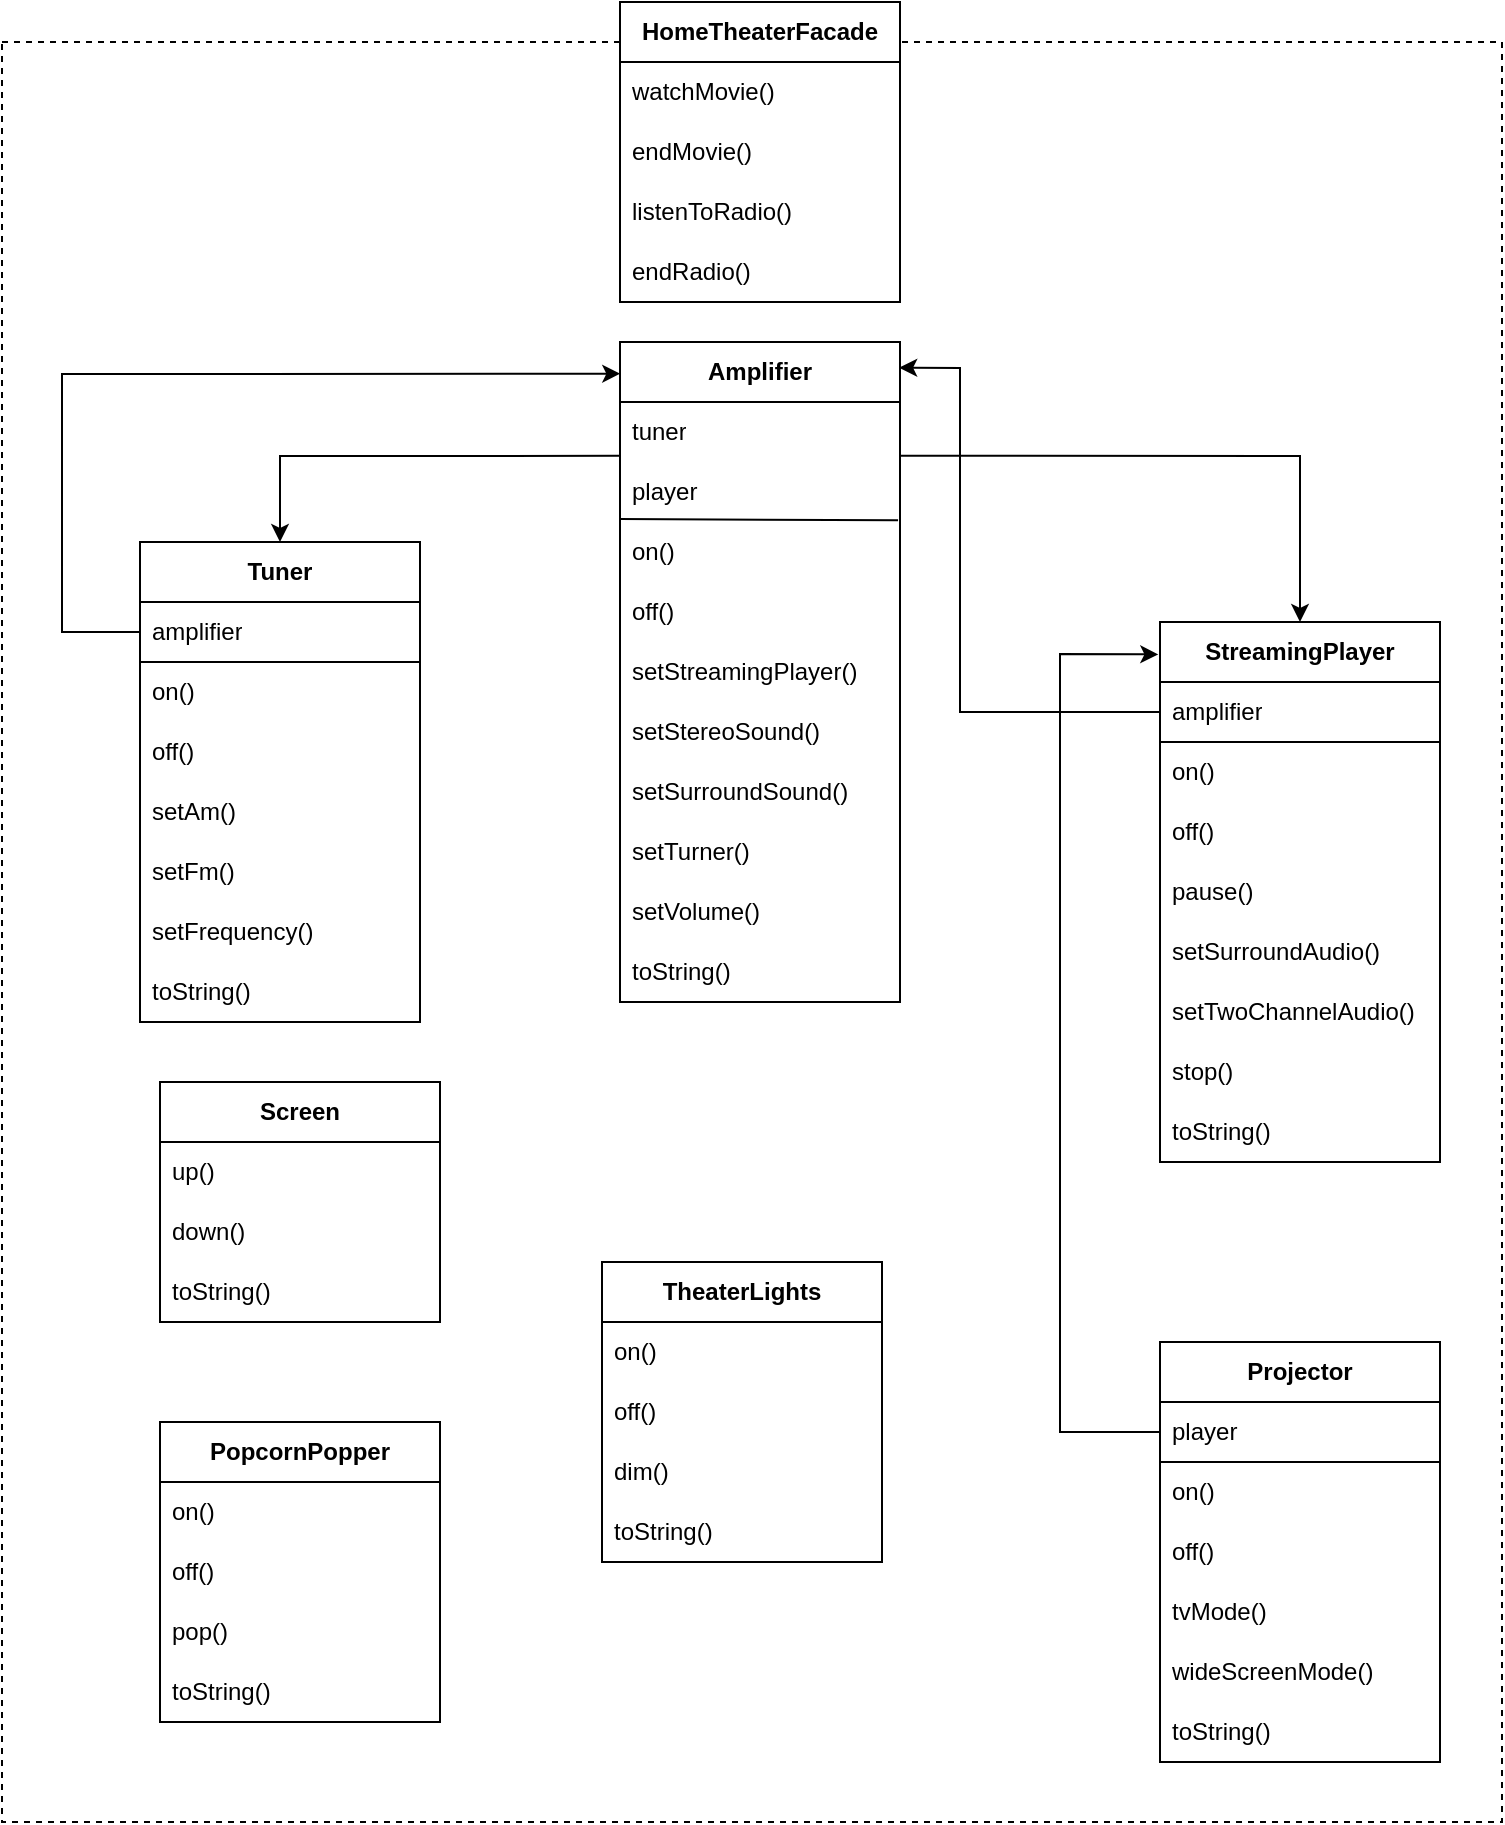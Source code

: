 <mxfile version="20.7.4" type="device"><diagram id="ahAyE9eUKxN_0jiChCt0" name="Sayfa -1"><mxGraphModel dx="778" dy="1197" grid="1" gridSize="10" guides="1" tooltips="1" connect="1" arrows="1" fold="1" page="1" pageScale="1" pageWidth="827" pageHeight="1169" math="0" shadow="0"><root><mxCell id="0"/><mxCell id="1" parent="0"/><mxCell id="Ad1kCbq5W4mDWJnmIl6T-1" value="" style="rounded=0;whiteSpace=wrap;html=1;fillColor=none;dashed=1;" parent="1" vertex="1"><mxGeometry x="30" y="30" width="750" height="890" as="geometry"/></mxCell><mxCell id="Xu5nBgAOn4UwW8rYezAq-13" value="&lt;b&gt;Tuner&lt;/b&gt;" style="swimlane;fontStyle=0;childLayout=stackLayout;horizontal=1;startSize=30;horizontalStack=0;resizeParent=1;resizeParentMax=0;resizeLast=0;collapsible=1;marginBottom=0;whiteSpace=wrap;html=1;" parent="1" vertex="1"><mxGeometry x="99" y="280" width="140" height="240" as="geometry"/></mxCell><mxCell id="Xu5nBgAOn4UwW8rYezAq-14" value="amplifier" style="text;strokeColor=default;fillColor=none;align=left;verticalAlign=middle;spacingLeft=4;spacingRight=4;overflow=hidden;points=[[0,0.5],[1,0.5]];portConstraint=eastwest;rotatable=0;whiteSpace=wrap;html=1;" parent="Xu5nBgAOn4UwW8rYezAq-13" vertex="1"><mxGeometry y="30" width="140" height="30" as="geometry"/></mxCell><mxCell id="qSXcWTG-9DvNS1jZI2Ln-6" value="on()" style="text;strokeColor=none;fillColor=none;align=left;verticalAlign=middle;spacingLeft=4;spacingRight=4;overflow=hidden;points=[[0,0.5],[1,0.5]];portConstraint=eastwest;rotatable=0;whiteSpace=wrap;html=1;" parent="Xu5nBgAOn4UwW8rYezAq-13" vertex="1"><mxGeometry y="60" width="140" height="30" as="geometry"/></mxCell><mxCell id="qSXcWTG-9DvNS1jZI2Ln-5" value="off()" style="text;strokeColor=none;fillColor=none;align=left;verticalAlign=middle;spacingLeft=4;spacingRight=4;overflow=hidden;points=[[0,0.5],[1,0.5]];portConstraint=eastwest;rotatable=0;whiteSpace=wrap;html=1;" parent="Xu5nBgAOn4UwW8rYezAq-13" vertex="1"><mxGeometry y="90" width="140" height="30" as="geometry"/></mxCell><mxCell id="qSXcWTG-9DvNS1jZI2Ln-4" value="setAm()" style="text;strokeColor=none;fillColor=none;align=left;verticalAlign=middle;spacingLeft=4;spacingRight=4;overflow=hidden;points=[[0,0.5],[1,0.5]];portConstraint=eastwest;rotatable=0;whiteSpace=wrap;html=1;" parent="Xu5nBgAOn4UwW8rYezAq-13" vertex="1"><mxGeometry y="120" width="140" height="30" as="geometry"/></mxCell><mxCell id="qSXcWTG-9DvNS1jZI2Ln-3" value="setFm()" style="text;strokeColor=none;fillColor=none;align=left;verticalAlign=middle;spacingLeft=4;spacingRight=4;overflow=hidden;points=[[0,0.5],[1,0.5]];portConstraint=eastwest;rotatable=0;whiteSpace=wrap;html=1;" parent="Xu5nBgAOn4UwW8rYezAq-13" vertex="1"><mxGeometry y="150" width="140" height="30" as="geometry"/></mxCell><mxCell id="qSXcWTG-9DvNS1jZI2Ln-2" value="setFrequency()" style="text;strokeColor=none;fillColor=none;align=left;verticalAlign=middle;spacingLeft=4;spacingRight=4;overflow=hidden;points=[[0,0.5],[1,0.5]];portConstraint=eastwest;rotatable=0;whiteSpace=wrap;html=1;" parent="Xu5nBgAOn4UwW8rYezAq-13" vertex="1"><mxGeometry y="180" width="140" height="30" as="geometry"/></mxCell><mxCell id="qSXcWTG-9DvNS1jZI2Ln-1" value="toString()" style="text;strokeColor=none;fillColor=none;align=left;verticalAlign=middle;spacingLeft=4;spacingRight=4;overflow=hidden;points=[[0,0.5],[1,0.5]];portConstraint=eastwest;rotatable=0;whiteSpace=wrap;html=1;" parent="Xu5nBgAOn4UwW8rYezAq-13" vertex="1"><mxGeometry y="210" width="140" height="30" as="geometry"/></mxCell><mxCell id="qSXcWTG-9DvNS1jZI2Ln-7" value="&lt;b&gt;Amplifier&lt;/b&gt;" style="swimlane;fontStyle=0;childLayout=stackLayout;horizontal=1;startSize=30;horizontalStack=0;resizeParent=1;resizeParentMax=0;resizeLast=0;collapsible=1;marginBottom=0;whiteSpace=wrap;html=1;" parent="1" vertex="1"><mxGeometry x="339" y="180" width="140" height="330" as="geometry"/></mxCell><mxCell id="qSXcWTG-9DvNS1jZI2Ln-8" value="tuner" style="text;strokeColor=none;fillColor=none;align=left;verticalAlign=middle;spacingLeft=4;spacingRight=4;overflow=hidden;points=[[0,0.5],[1,0.5]];portConstraint=eastwest;rotatable=0;whiteSpace=wrap;html=1;" parent="qSXcWTG-9DvNS1jZI2Ln-7" vertex="1"><mxGeometry y="30" width="140" height="30" as="geometry"/></mxCell><mxCell id="qSXcWTG-9DvNS1jZI2Ln-9" value="player" style="text;strokeColor=none;fillColor=none;align=left;verticalAlign=middle;spacingLeft=4;spacingRight=4;overflow=hidden;points=[[0,0.5],[1,0.5]];portConstraint=eastwest;rotatable=0;whiteSpace=wrap;html=1;" parent="qSXcWTG-9DvNS1jZI2Ln-7" vertex="1"><mxGeometry y="60" width="140" height="30" as="geometry"/></mxCell><mxCell id="qSXcWTG-9DvNS1jZI2Ln-10" value="on()" style="text;strokeColor=none;fillColor=none;align=left;verticalAlign=middle;spacingLeft=4;spacingRight=4;overflow=hidden;points=[[0,0.5],[1,0.5]];portConstraint=eastwest;rotatable=0;whiteSpace=wrap;html=1;" parent="qSXcWTG-9DvNS1jZI2Ln-7" vertex="1"><mxGeometry y="90" width="140" height="30" as="geometry"/></mxCell><mxCell id="qSXcWTG-9DvNS1jZI2Ln-11" value="off()" style="text;strokeColor=none;fillColor=none;align=left;verticalAlign=middle;spacingLeft=4;spacingRight=4;overflow=hidden;points=[[0,0.5],[1,0.5]];portConstraint=eastwest;rotatable=0;whiteSpace=wrap;html=1;" parent="qSXcWTG-9DvNS1jZI2Ln-7" vertex="1"><mxGeometry y="120" width="140" height="30" as="geometry"/></mxCell><mxCell id="qSXcWTG-9DvNS1jZI2Ln-12" value="setStreamingPlayer()" style="text;strokeColor=none;fillColor=none;align=left;verticalAlign=middle;spacingLeft=4;spacingRight=4;overflow=hidden;points=[[0,0.5],[1,0.5]];portConstraint=eastwest;rotatable=0;whiteSpace=wrap;html=1;" parent="qSXcWTG-9DvNS1jZI2Ln-7" vertex="1"><mxGeometry y="150" width="140" height="30" as="geometry"/></mxCell><mxCell id="qSXcWTG-9DvNS1jZI2Ln-13" value="setStereoSound()" style="text;strokeColor=none;fillColor=none;align=left;verticalAlign=middle;spacingLeft=4;spacingRight=4;overflow=hidden;points=[[0,0.5],[1,0.5]];portConstraint=eastwest;rotatable=0;whiteSpace=wrap;html=1;" parent="qSXcWTG-9DvNS1jZI2Ln-7" vertex="1"><mxGeometry y="180" width="140" height="30" as="geometry"/></mxCell><mxCell id="qSXcWTG-9DvNS1jZI2Ln-14" value="setSurroundSound()" style="text;strokeColor=none;fillColor=none;align=left;verticalAlign=middle;spacingLeft=4;spacingRight=4;overflow=hidden;points=[[0,0.5],[1,0.5]];portConstraint=eastwest;rotatable=0;whiteSpace=wrap;html=1;" parent="qSXcWTG-9DvNS1jZI2Ln-7" vertex="1"><mxGeometry y="210" width="140" height="30" as="geometry"/></mxCell><mxCell id="qSXcWTG-9DvNS1jZI2Ln-17" value="setTurner()" style="text;strokeColor=none;fillColor=none;align=left;verticalAlign=middle;spacingLeft=4;spacingRight=4;overflow=hidden;points=[[0,0.5],[1,0.5]];portConstraint=eastwest;rotatable=0;whiteSpace=wrap;html=1;" parent="qSXcWTG-9DvNS1jZI2Ln-7" vertex="1"><mxGeometry y="240" width="140" height="30" as="geometry"/></mxCell><mxCell id="qSXcWTG-9DvNS1jZI2Ln-16" value="setVolume()" style="text;strokeColor=none;fillColor=none;align=left;verticalAlign=middle;spacingLeft=4;spacingRight=4;overflow=hidden;points=[[0,0.5],[1,0.5]];portConstraint=eastwest;rotatable=0;whiteSpace=wrap;html=1;" parent="qSXcWTG-9DvNS1jZI2Ln-7" vertex="1"><mxGeometry y="270" width="140" height="30" as="geometry"/></mxCell><mxCell id="qSXcWTG-9DvNS1jZI2Ln-15" value="toString()" style="text;strokeColor=none;fillColor=none;align=left;verticalAlign=middle;spacingLeft=4;spacingRight=4;overflow=hidden;points=[[0,0.5],[1,0.5]];portConstraint=eastwest;rotatable=0;whiteSpace=wrap;html=1;" parent="qSXcWTG-9DvNS1jZI2Ln-7" vertex="1"><mxGeometry y="300" width="140" height="30" as="geometry"/></mxCell><mxCell id="qSXcWTG-9DvNS1jZI2Ln-18" value="" style="endArrow=none;html=1;rounded=0;entryX=0.993;entryY=-0.029;entryDx=0;entryDy=0;entryPerimeter=0;exitX=-0.003;exitY=-0.048;exitDx=0;exitDy=0;exitPerimeter=0;" parent="qSXcWTG-9DvNS1jZI2Ln-7" source="qSXcWTG-9DvNS1jZI2Ln-10" target="qSXcWTG-9DvNS1jZI2Ln-10" edge="1"><mxGeometry width="50" height="50" relative="1" as="geometry"><mxPoint x="-120" y="170" as="sourcePoint"/><mxPoint x="-70" y="120" as="targetPoint"/></mxGeometry></mxCell><mxCell id="qSXcWTG-9DvNS1jZI2Ln-19" value="&lt;b&gt;StreamingPlayer&lt;/b&gt;" style="swimlane;fontStyle=0;childLayout=stackLayout;horizontal=1;startSize=30;horizontalStack=0;resizeParent=1;resizeParentMax=0;resizeLast=0;collapsible=1;marginBottom=0;whiteSpace=wrap;html=1;" parent="1" vertex="1"><mxGeometry x="609" y="320" width="140" height="270" as="geometry"/></mxCell><mxCell id="qSXcWTG-9DvNS1jZI2Ln-20" value="amplifier" style="text;strokeColor=default;fillColor=none;align=left;verticalAlign=middle;spacingLeft=4;spacingRight=4;overflow=hidden;points=[[0,0.5],[1,0.5]];portConstraint=eastwest;rotatable=0;whiteSpace=wrap;html=1;" parent="qSXcWTG-9DvNS1jZI2Ln-19" vertex="1"><mxGeometry y="30" width="140" height="30" as="geometry"/></mxCell><mxCell id="qSXcWTG-9DvNS1jZI2Ln-21" value="on()" style="text;strokeColor=none;fillColor=none;align=left;verticalAlign=middle;spacingLeft=4;spacingRight=4;overflow=hidden;points=[[0,0.5],[1,0.5]];portConstraint=eastwest;rotatable=0;whiteSpace=wrap;html=1;" parent="qSXcWTG-9DvNS1jZI2Ln-19" vertex="1"><mxGeometry y="60" width="140" height="30" as="geometry"/></mxCell><mxCell id="qSXcWTG-9DvNS1jZI2Ln-22" value="off()" style="text;strokeColor=none;fillColor=none;align=left;verticalAlign=middle;spacingLeft=4;spacingRight=4;overflow=hidden;points=[[0,0.5],[1,0.5]];portConstraint=eastwest;rotatable=0;whiteSpace=wrap;html=1;" parent="qSXcWTG-9DvNS1jZI2Ln-19" vertex="1"><mxGeometry y="90" width="140" height="30" as="geometry"/></mxCell><mxCell id="qSXcWTG-9DvNS1jZI2Ln-23" value="pause()" style="text;strokeColor=none;fillColor=none;align=left;verticalAlign=middle;spacingLeft=4;spacingRight=4;overflow=hidden;points=[[0,0.5],[1,0.5]];portConstraint=eastwest;rotatable=0;whiteSpace=wrap;html=1;" parent="qSXcWTG-9DvNS1jZI2Ln-19" vertex="1"><mxGeometry y="120" width="140" height="30" as="geometry"/></mxCell><mxCell id="qSXcWTG-9DvNS1jZI2Ln-24" value="setSurroundAudio()" style="text;strokeColor=none;fillColor=none;align=left;verticalAlign=middle;spacingLeft=4;spacingRight=4;overflow=hidden;points=[[0,0.5],[1,0.5]];portConstraint=eastwest;rotatable=0;whiteSpace=wrap;html=1;" parent="qSXcWTG-9DvNS1jZI2Ln-19" vertex="1"><mxGeometry y="150" width="140" height="30" as="geometry"/></mxCell><mxCell id="qSXcWTG-9DvNS1jZI2Ln-25" value="setTwoChannelAudio()" style="text;strokeColor=none;fillColor=none;align=left;verticalAlign=middle;spacingLeft=4;spacingRight=4;overflow=hidden;points=[[0,0.5],[1,0.5]];portConstraint=eastwest;rotatable=0;whiteSpace=wrap;html=1;" parent="qSXcWTG-9DvNS1jZI2Ln-19" vertex="1"><mxGeometry y="180" width="140" height="30" as="geometry"/></mxCell><mxCell id="qSXcWTG-9DvNS1jZI2Ln-27" value="stop()" style="text;strokeColor=none;fillColor=none;align=left;verticalAlign=middle;spacingLeft=4;spacingRight=4;overflow=hidden;points=[[0,0.5],[1,0.5]];portConstraint=eastwest;rotatable=0;whiteSpace=wrap;html=1;" parent="qSXcWTG-9DvNS1jZI2Ln-19" vertex="1"><mxGeometry y="210" width="140" height="30" as="geometry"/></mxCell><mxCell id="qSXcWTG-9DvNS1jZI2Ln-26" value="toString()" style="text;strokeColor=none;fillColor=none;align=left;verticalAlign=middle;spacingLeft=4;spacingRight=4;overflow=hidden;points=[[0,0.5],[1,0.5]];portConstraint=eastwest;rotatable=0;whiteSpace=wrap;html=1;" parent="qSXcWTG-9DvNS1jZI2Ln-19" vertex="1"><mxGeometry y="240" width="140" height="30" as="geometry"/></mxCell><mxCell id="qSXcWTG-9DvNS1jZI2Ln-28" value="&lt;b&gt;Projector&lt;/b&gt;" style="swimlane;fontStyle=0;childLayout=stackLayout;horizontal=1;startSize=30;horizontalStack=0;resizeParent=1;resizeParentMax=0;resizeLast=0;collapsible=1;marginBottom=0;whiteSpace=wrap;html=1;" parent="1" vertex="1"><mxGeometry x="609" y="680" width="140" height="210" as="geometry"/></mxCell><mxCell id="qSXcWTG-9DvNS1jZI2Ln-29" value="player" style="text;strokeColor=default;fillColor=none;align=left;verticalAlign=middle;spacingLeft=4;spacingRight=4;overflow=hidden;points=[[0,0.5],[1,0.5]];portConstraint=eastwest;rotatable=0;whiteSpace=wrap;html=1;" parent="qSXcWTG-9DvNS1jZI2Ln-28" vertex="1"><mxGeometry y="30" width="140" height="30" as="geometry"/></mxCell><mxCell id="qSXcWTG-9DvNS1jZI2Ln-30" value="on()" style="text;strokeColor=none;fillColor=none;align=left;verticalAlign=middle;spacingLeft=4;spacingRight=4;overflow=hidden;points=[[0,0.5],[1,0.5]];portConstraint=eastwest;rotatable=0;whiteSpace=wrap;html=1;" parent="qSXcWTG-9DvNS1jZI2Ln-28" vertex="1"><mxGeometry y="60" width="140" height="30" as="geometry"/></mxCell><mxCell id="qSXcWTG-9DvNS1jZI2Ln-31" value="off()" style="text;strokeColor=none;fillColor=none;align=left;verticalAlign=middle;spacingLeft=4;spacingRight=4;overflow=hidden;points=[[0,0.5],[1,0.5]];portConstraint=eastwest;rotatable=0;whiteSpace=wrap;html=1;" parent="qSXcWTG-9DvNS1jZI2Ln-28" vertex="1"><mxGeometry y="90" width="140" height="30" as="geometry"/></mxCell><mxCell id="qSXcWTG-9DvNS1jZI2Ln-32" value="tvMode()" style="text;strokeColor=none;fillColor=none;align=left;verticalAlign=middle;spacingLeft=4;spacingRight=4;overflow=hidden;points=[[0,0.5],[1,0.5]];portConstraint=eastwest;rotatable=0;whiteSpace=wrap;html=1;" parent="qSXcWTG-9DvNS1jZI2Ln-28" vertex="1"><mxGeometry y="120" width="140" height="30" as="geometry"/></mxCell><mxCell id="qSXcWTG-9DvNS1jZI2Ln-33" value="wideScreenMode()" style="text;strokeColor=none;fillColor=none;align=left;verticalAlign=middle;spacingLeft=4;spacingRight=4;overflow=hidden;points=[[0,0.5],[1,0.5]];portConstraint=eastwest;rotatable=0;whiteSpace=wrap;html=1;" parent="qSXcWTG-9DvNS1jZI2Ln-28" vertex="1"><mxGeometry y="150" width="140" height="30" as="geometry"/></mxCell><mxCell id="qSXcWTG-9DvNS1jZI2Ln-36" value="toString()" style="text;strokeColor=none;fillColor=none;align=left;verticalAlign=middle;spacingLeft=4;spacingRight=4;overflow=hidden;points=[[0,0.5],[1,0.5]];portConstraint=eastwest;rotatable=0;whiteSpace=wrap;html=1;" parent="qSXcWTG-9DvNS1jZI2Ln-28" vertex="1"><mxGeometry y="180" width="140" height="30" as="geometry"/></mxCell><mxCell id="qSXcWTG-9DvNS1jZI2Ln-37" value="&lt;b&gt;TheaterLights&lt;/b&gt;" style="swimlane;fontStyle=0;childLayout=stackLayout;horizontal=1;startSize=30;horizontalStack=0;resizeParent=1;resizeParentMax=0;resizeLast=0;collapsible=1;marginBottom=0;whiteSpace=wrap;html=1;" parent="1" vertex="1"><mxGeometry x="330" y="640" width="140" height="150" as="geometry"/></mxCell><mxCell id="qSXcWTG-9DvNS1jZI2Ln-39" value="on()" style="text;strokeColor=none;fillColor=none;align=left;verticalAlign=middle;spacingLeft=4;spacingRight=4;overflow=hidden;points=[[0,0.5],[1,0.5]];portConstraint=eastwest;rotatable=0;whiteSpace=wrap;html=1;" parent="qSXcWTG-9DvNS1jZI2Ln-37" vertex="1"><mxGeometry y="30" width="140" height="30" as="geometry"/></mxCell><mxCell id="qSXcWTG-9DvNS1jZI2Ln-40" value="off()" style="text;strokeColor=none;fillColor=none;align=left;verticalAlign=middle;spacingLeft=4;spacingRight=4;overflow=hidden;points=[[0,0.5],[1,0.5]];portConstraint=eastwest;rotatable=0;whiteSpace=wrap;html=1;" parent="qSXcWTG-9DvNS1jZI2Ln-37" vertex="1"><mxGeometry y="60" width="140" height="30" as="geometry"/></mxCell><mxCell id="qSXcWTG-9DvNS1jZI2Ln-41" value="dim()" style="text;strokeColor=none;fillColor=none;align=left;verticalAlign=middle;spacingLeft=4;spacingRight=4;overflow=hidden;points=[[0,0.5],[1,0.5]];portConstraint=eastwest;rotatable=0;whiteSpace=wrap;html=1;" parent="qSXcWTG-9DvNS1jZI2Ln-37" vertex="1"><mxGeometry y="90" width="140" height="30" as="geometry"/></mxCell><mxCell id="qSXcWTG-9DvNS1jZI2Ln-43" value="toString()" style="text;strokeColor=none;fillColor=none;align=left;verticalAlign=middle;spacingLeft=4;spacingRight=4;overflow=hidden;points=[[0,0.5],[1,0.5]];portConstraint=eastwest;rotatable=0;whiteSpace=wrap;html=1;" parent="qSXcWTG-9DvNS1jZI2Ln-37" vertex="1"><mxGeometry y="120" width="140" height="30" as="geometry"/></mxCell><mxCell id="qSXcWTG-9DvNS1jZI2Ln-44" value="&lt;b&gt;PopcornPopper&lt;/b&gt;" style="swimlane;fontStyle=0;childLayout=stackLayout;horizontal=1;startSize=30;horizontalStack=0;resizeParent=1;resizeParentMax=0;resizeLast=0;collapsible=1;marginBottom=0;whiteSpace=wrap;html=1;" parent="1" vertex="1"><mxGeometry x="109" y="720" width="140" height="150" as="geometry"/></mxCell><mxCell id="qSXcWTG-9DvNS1jZI2Ln-45" value="on()" style="text;strokeColor=none;fillColor=none;align=left;verticalAlign=middle;spacingLeft=4;spacingRight=4;overflow=hidden;points=[[0,0.5],[1,0.5]];portConstraint=eastwest;rotatable=0;whiteSpace=wrap;html=1;" parent="qSXcWTG-9DvNS1jZI2Ln-44" vertex="1"><mxGeometry y="30" width="140" height="30" as="geometry"/></mxCell><mxCell id="qSXcWTG-9DvNS1jZI2Ln-46" value="off()" style="text;strokeColor=none;fillColor=none;align=left;verticalAlign=middle;spacingLeft=4;spacingRight=4;overflow=hidden;points=[[0,0.5],[1,0.5]];portConstraint=eastwest;rotatable=0;whiteSpace=wrap;html=1;" parent="qSXcWTG-9DvNS1jZI2Ln-44" vertex="1"><mxGeometry y="60" width="140" height="30" as="geometry"/></mxCell><mxCell id="qSXcWTG-9DvNS1jZI2Ln-47" value="pop()" style="text;strokeColor=none;fillColor=none;align=left;verticalAlign=middle;spacingLeft=4;spacingRight=4;overflow=hidden;points=[[0,0.5],[1,0.5]];portConstraint=eastwest;rotatable=0;whiteSpace=wrap;html=1;" parent="qSXcWTG-9DvNS1jZI2Ln-44" vertex="1"><mxGeometry y="90" width="140" height="30" as="geometry"/></mxCell><mxCell id="qSXcWTG-9DvNS1jZI2Ln-48" value="toString()" style="text;strokeColor=none;fillColor=none;align=left;verticalAlign=middle;spacingLeft=4;spacingRight=4;overflow=hidden;points=[[0,0.5],[1,0.5]];portConstraint=eastwest;rotatable=0;whiteSpace=wrap;html=1;" parent="qSXcWTG-9DvNS1jZI2Ln-44" vertex="1"><mxGeometry y="120" width="140" height="30" as="geometry"/></mxCell><mxCell id="qSXcWTG-9DvNS1jZI2Ln-49" value="&lt;b&gt;Screen&lt;/b&gt;" style="swimlane;fontStyle=0;childLayout=stackLayout;horizontal=1;startSize=30;horizontalStack=0;resizeParent=1;resizeParentMax=0;resizeLast=0;collapsible=1;marginBottom=0;whiteSpace=wrap;html=1;" parent="1" vertex="1"><mxGeometry x="109" y="550" width="140" height="120" as="geometry"/></mxCell><mxCell id="qSXcWTG-9DvNS1jZI2Ln-50" value="up()" style="text;strokeColor=none;fillColor=none;align=left;verticalAlign=middle;spacingLeft=4;spacingRight=4;overflow=hidden;points=[[0,0.5],[1,0.5]];portConstraint=eastwest;rotatable=0;whiteSpace=wrap;html=1;" parent="qSXcWTG-9DvNS1jZI2Ln-49" vertex="1"><mxGeometry y="30" width="140" height="30" as="geometry"/></mxCell><mxCell id="qSXcWTG-9DvNS1jZI2Ln-51" value="down()" style="text;strokeColor=none;fillColor=none;align=left;verticalAlign=middle;spacingLeft=4;spacingRight=4;overflow=hidden;points=[[0,0.5],[1,0.5]];portConstraint=eastwest;rotatable=0;whiteSpace=wrap;html=1;" parent="qSXcWTG-9DvNS1jZI2Ln-49" vertex="1"><mxGeometry y="60" width="140" height="30" as="geometry"/></mxCell><mxCell id="qSXcWTG-9DvNS1jZI2Ln-53" value="toString()" style="text;strokeColor=none;fillColor=none;align=left;verticalAlign=middle;spacingLeft=4;spacingRight=4;overflow=hidden;points=[[0,0.5],[1,0.5]];portConstraint=eastwest;rotatable=0;whiteSpace=wrap;html=1;" parent="qSXcWTG-9DvNS1jZI2Ln-49" vertex="1"><mxGeometry y="90" width="140" height="30" as="geometry"/></mxCell><mxCell id="qSXcWTG-9DvNS1jZI2Ln-54" value="" style="endArrow=classic;html=1;rounded=0;exitX=0;exitY=0.5;exitDx=0;exitDy=0;entryX=-0.006;entryY=0.06;entryDx=0;entryDy=0;entryPerimeter=0;" parent="1" source="qSXcWTG-9DvNS1jZI2Ln-29" target="qSXcWTG-9DvNS1jZI2Ln-19" edge="1"><mxGeometry width="50" height="50" relative="1" as="geometry"><mxPoint x="649" y="1030" as="sourcePoint"/><mxPoint x="559" y="310" as="targetPoint"/><Array as="points"><mxPoint x="559" y="725"/><mxPoint x="559" y="336"/></Array></mxGeometry></mxCell><mxCell id="qSXcWTG-9DvNS1jZI2Ln-55" value="" style="endArrow=classic;html=1;rounded=0;exitX=0;exitY=0.5;exitDx=0;exitDy=0;entryX=0.997;entryY=0.039;entryDx=0;entryDy=0;entryPerimeter=0;" parent="1" source="qSXcWTG-9DvNS1jZI2Ln-20" target="qSXcWTG-9DvNS1jZI2Ln-7" edge="1"><mxGeometry width="50" height="50" relative="1" as="geometry"><mxPoint x="589" y="230" as="sourcePoint"/><mxPoint x="639" y="180" as="targetPoint"/><Array as="points"><mxPoint x="509" y="365"/><mxPoint x="509" y="193"/></Array></mxGeometry></mxCell><mxCell id="qSXcWTG-9DvNS1jZI2Ln-56" value="" style="endArrow=classic;html=1;rounded=0;exitX=1.002;exitY=-0.103;exitDx=0;exitDy=0;exitPerimeter=0;" parent="1" source="qSXcWTG-9DvNS1jZI2Ln-9" target="qSXcWTG-9DvNS1jZI2Ln-19" edge="1"><mxGeometry width="50" height="50" relative="1" as="geometry"><mxPoint x="609" y="260" as="sourcePoint"/><mxPoint x="659" y="210" as="targetPoint"/><Array as="points"><mxPoint x="679" y="237"/></Array></mxGeometry></mxCell><mxCell id="qSXcWTG-9DvNS1jZI2Ln-57" value="" style="endArrow=classic;html=1;rounded=0;exitX=0.002;exitY=-0.103;exitDx=0;exitDy=0;exitPerimeter=0;" parent="1" source="qSXcWTG-9DvNS1jZI2Ln-9" target="Xu5nBgAOn4UwW8rYezAq-13" edge="1"><mxGeometry width="50" height="50" relative="1" as="geometry"><mxPoint x="289" y="180" as="sourcePoint"/><mxPoint x="339" y="130" as="targetPoint"/><Array as="points"><mxPoint x="169" y="237"/></Array></mxGeometry></mxCell><mxCell id="qSXcWTG-9DvNS1jZI2Ln-58" value="" style="endArrow=classic;html=1;rounded=0;exitX=0;exitY=0.5;exitDx=0;exitDy=0;entryX=0.001;entryY=0.048;entryDx=0;entryDy=0;entryPerimeter=0;" parent="1" source="Xu5nBgAOn4UwW8rYezAq-14" target="qSXcWTG-9DvNS1jZI2Ln-7" edge="1"><mxGeometry width="50" height="50" relative="1" as="geometry"><mxPoint x="40" y="230" as="sourcePoint"/><mxPoint x="90" y="180" as="targetPoint"/><Array as="points"><mxPoint x="60" y="325"/><mxPoint x="60" y="196"/></Array></mxGeometry></mxCell><mxCell id="Ad1kCbq5W4mDWJnmIl6T-2" value="&lt;b&gt;HomeTheaterFacade&lt;/b&gt;" style="swimlane;fontStyle=0;childLayout=stackLayout;horizontal=1;startSize=30;horizontalStack=0;resizeParent=1;resizeParentMax=0;resizeLast=0;collapsible=1;marginBottom=0;whiteSpace=wrap;html=1;" parent="1" vertex="1"><mxGeometry x="339" y="10" width="140" height="150" as="geometry"/></mxCell><mxCell id="Ad1kCbq5W4mDWJnmIl6T-3" value="watchMovie()" style="text;strokeColor=none;fillColor=none;align=left;verticalAlign=middle;spacingLeft=4;spacingRight=4;overflow=hidden;points=[[0,0.5],[1,0.5]];portConstraint=eastwest;rotatable=0;whiteSpace=wrap;html=1;" parent="Ad1kCbq5W4mDWJnmIl6T-2" vertex="1"><mxGeometry y="30" width="140" height="30" as="geometry"/></mxCell><mxCell id="Ad1kCbq5W4mDWJnmIl6T-4" value="endMovie()" style="text;strokeColor=none;fillColor=none;align=left;verticalAlign=middle;spacingLeft=4;spacingRight=4;overflow=hidden;points=[[0,0.5],[1,0.5]];portConstraint=eastwest;rotatable=0;whiteSpace=wrap;html=1;" parent="Ad1kCbq5W4mDWJnmIl6T-2" vertex="1"><mxGeometry y="60" width="140" height="30" as="geometry"/></mxCell><mxCell id="Ad1kCbq5W4mDWJnmIl6T-5" value="listenToRadio()" style="text;strokeColor=none;fillColor=none;align=left;verticalAlign=middle;spacingLeft=4;spacingRight=4;overflow=hidden;points=[[0,0.5],[1,0.5]];portConstraint=eastwest;rotatable=0;whiteSpace=wrap;html=1;" parent="Ad1kCbq5W4mDWJnmIl6T-2" vertex="1"><mxGeometry y="90" width="140" height="30" as="geometry"/></mxCell><mxCell id="Ad1kCbq5W4mDWJnmIl6T-6" value="endRadio()" style="text;strokeColor=none;fillColor=none;align=left;verticalAlign=middle;spacingLeft=4;spacingRight=4;overflow=hidden;points=[[0,0.5],[1,0.5]];portConstraint=eastwest;rotatable=0;whiteSpace=wrap;html=1;" parent="Ad1kCbq5W4mDWJnmIl6T-2" vertex="1"><mxGeometry y="120" width="140" height="30" as="geometry"/></mxCell></root></mxGraphModel></diagram></mxfile>